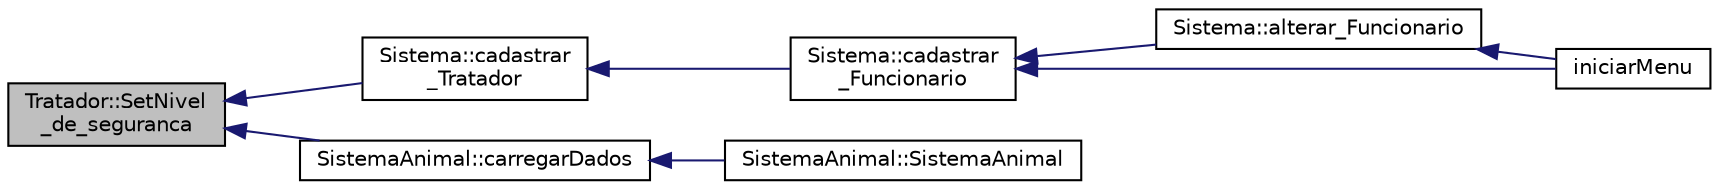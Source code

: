 digraph "Tratador::SetNivel_de_seguranca"
{
  edge [fontname="Helvetica",fontsize="10",labelfontname="Helvetica",labelfontsize="10"];
  node [fontname="Helvetica",fontsize="10",shape=record];
  rankdir="LR";
  Node27 [label="Tratador::SetNivel\l_de_seguranca",height=0.2,width=0.4,color="black", fillcolor="grey75", style="filled", fontcolor="black"];
  Node27 -> Node28 [dir="back",color="midnightblue",fontsize="10",style="solid",fontname="Helvetica"];
  Node28 [label="Sistema::cadastrar\l_Tratador",height=0.2,width=0.4,color="black", fillcolor="white", style="filled",URL="$class_sistema.html#a8ced2bfb34f49850cb7304aa310a3f33",tooltip="Cadastra um tratador. "];
  Node28 -> Node29 [dir="back",color="midnightblue",fontsize="10",style="solid",fontname="Helvetica"];
  Node29 [label="Sistema::cadastrar\l_Funcionario",height=0.2,width=0.4,color="black", fillcolor="white", style="filled",URL="$class_sistema.html#a09f67281b0cce5adc53ca5ba61889b1a",tooltip="Sistema de cadastro de funcionário. "];
  Node29 -> Node30 [dir="back",color="midnightblue",fontsize="10",style="solid",fontname="Helvetica"];
  Node30 [label="Sistema::alterar_Funcionario",height=0.2,width=0.4,color="black", fillcolor="white", style="filled",URL="$class_sistema.html#aa22c5007567dacef79a26e8ec02dd3f2",tooltip="Altera os dados de un funcionário. "];
  Node30 -> Node31 [dir="back",color="midnightblue",fontsize="10",style="solid",fontname="Helvetica"];
  Node31 [label="iniciarMenu",height=0.2,width=0.4,color="black", fillcolor="white", style="filled",URL="$menu-principal_8h.html#a2311af40e30459172b0fa90ac0bf6030",tooltip="inicializa o menu do sistema "];
  Node29 -> Node31 [dir="back",color="midnightblue",fontsize="10",style="solid",fontname="Helvetica"];
  Node27 -> Node32 [dir="back",color="midnightblue",fontsize="10",style="solid",fontname="Helvetica"];
  Node32 [label="SistemaAnimal::carregarDados",height=0.2,width=0.4,color="black", fillcolor="white", style="filled",URL="$class_sistema_animal.html#a755275f6b95a878f41db3a8dee4c3192"];
  Node32 -> Node33 [dir="back",color="midnightblue",fontsize="10",style="solid",fontname="Helvetica"];
  Node33 [label="SistemaAnimal::SistemaAnimal",height=0.2,width=0.4,color="black", fillcolor="white", style="filled",URL="$class_sistema_animal.html#a99b48fbbf2219bc7b496da652c0823a0"];
}
